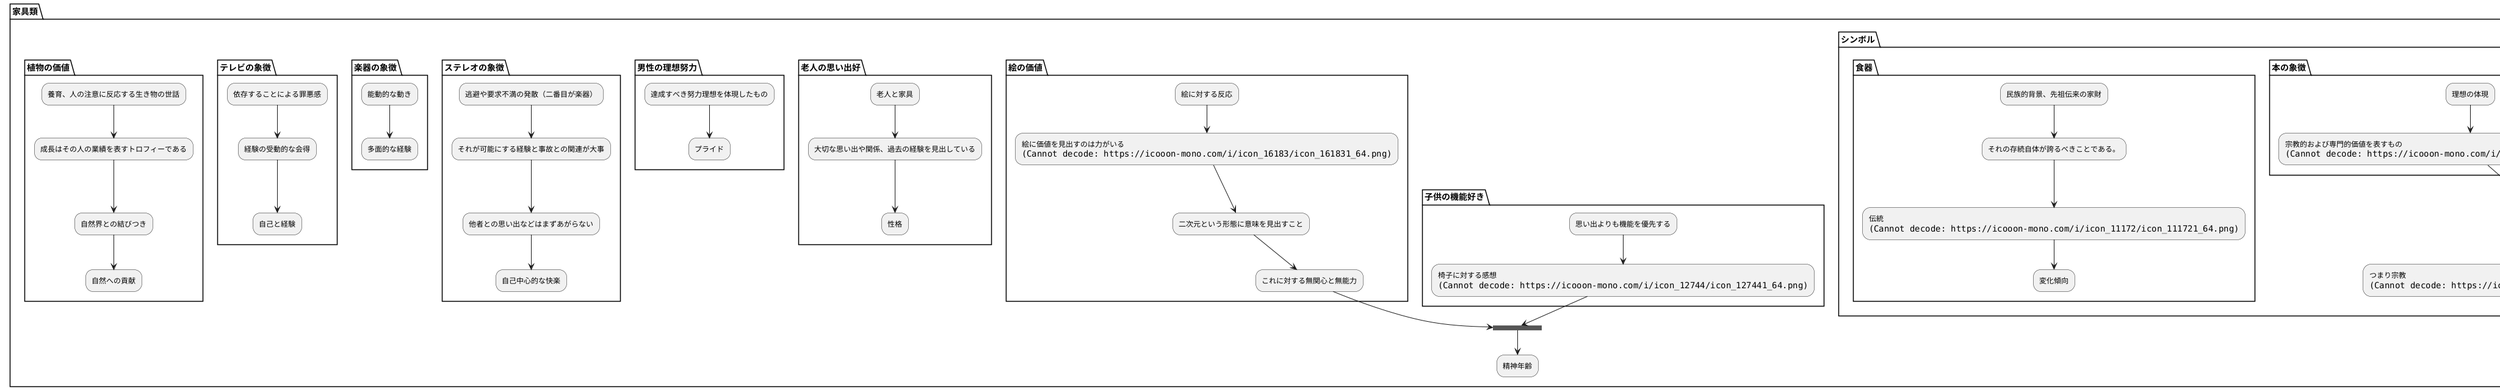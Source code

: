 @startuml 04furniture

partition "家具類" {
    partition "シンボル" {
        ===S1=== --> "つまり宗教
        <img: https://icooon-mono.com/i/icon_15071/icon_150711_64.png>"
        -> "伝統傾向"

        partition "彫刻" {
            "心の中のシンボルとして、あらゆる集団の理想。" -->===S1===
        }
        partition "本の象徴" {
            "理想の体現" --> "宗教的および専門的価値を表すもの
          
           <img:https://icooon-mono.com/i/icon_11238/icon_112381_64.png>" 
            --> ===S1===
        }
        partition "食器" {
            "民族的背景、先祖伝来の家財"--> "それの存続自体が誇るべきことである。"
            --> "伝統
          <img:https://icooon-mono.com/i/icon_11172/icon_111721_64.png>"
            --> "変化傾向"
        }   
    }
      
    ===row_age=== --> "精神年齢"
    partition "子供の機能好き" {
            "思い出よりも機能を優先する" --> "椅子に対する感想
            <img: https://icooon-mono.com/i/icon_12744/icon_127441_64.png>"
            --> ===row_age=== 
    }
    partition "絵の価値" {
            "絵に対する反応"  --> "絵に価値を見出すのは力がいる 
        <img:https://icooon-mono.com/i/icon_16183/icon_161831_64.png>" 
        --> "二次元という形態に意味を見出すこと"
        --> "これに対する無関心と無能力"
        --> ===row_age=== 
    }


    partition "老人の思い出好" {
        "老人と家具" --> "大切な思い出や関係、過去の経験を見出している"
        "大切な思い出や関係、過去の経験を見出している" --> "性格"
    }
    partition "男性の理想努力" {
        "達成すべき努力理想を体現したもの" --> "プライド"
    }
    
    partition "ステレオの象徴" {
        "逃避や要求不満の発散（二番目が楽器）" --> "それが可能にする経験と事故との関連が大事"
        --> "他者との思い出などはまずあがらない"
        --> "自己中心的な快楽"
    }
  
    partition "楽器の象徴" {
        "能動的な動き" --> "多面的な経験"
    }

    partition "テレビの象徴" {
        "依存することによる罪悪感" --> "経験の受動的な会得"
        --> "自己と経験"
    }

    partition "植物の価値" {
        "養育、人の注意に反応する生き物の世話" --> "成長はその人の業績を表すトロフィーである"
        --> "自然界との結びつき"
        --> "自然への貢献"
    }

}


@enduml